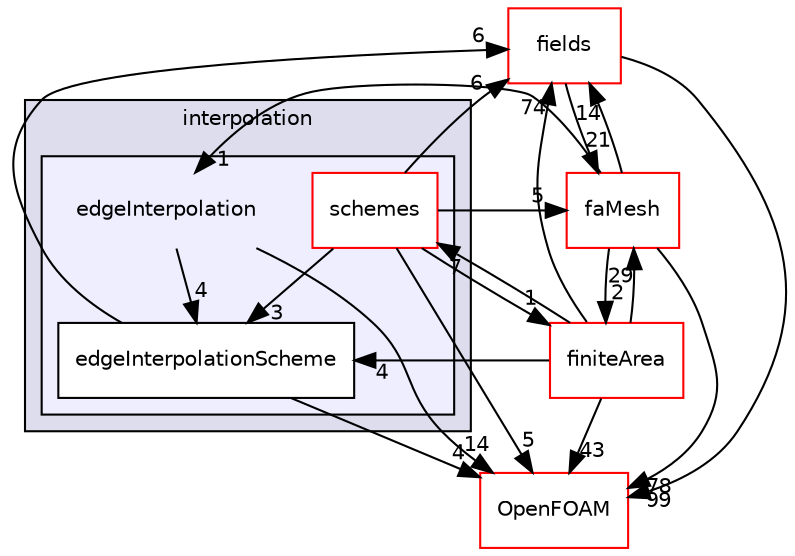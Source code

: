 digraph "src/finiteArea/interpolation/edgeInterpolation" {
  bgcolor=transparent;
  compound=true
  node [ fontsize="10", fontname="Helvetica"];
  edge [ labelfontsize="10", labelfontname="Helvetica"];
  subgraph clusterdir_880b478b7287aa29b2969cd4b71f61be {
    graph [ bgcolor="#ddddee", pencolor="black", label="interpolation" fontname="Helvetica", fontsize="10", URL="dir_880b478b7287aa29b2969cd4b71f61be.html"]
  subgraph clusterdir_d09a07b3e048025a638370dc255ceab7 {
    graph [ bgcolor="#eeeeff", pencolor="black", label="" URL="dir_d09a07b3e048025a638370dc255ceab7.html"];
    dir_d09a07b3e048025a638370dc255ceab7 [shape=plaintext label="edgeInterpolation"];
    dir_7bec7d072ce89f16ba384f78af226990 [shape=box label="edgeInterpolationScheme" color="black" fillcolor="white" style="filled" URL="dir_7bec7d072ce89f16ba384f78af226990.html"];
    dir_c2cbdda9edd3452610b843dc2610651b [shape=box label="schemes" color="red" fillcolor="white" style="filled" URL="dir_c2cbdda9edd3452610b843dc2610651b.html"];
  }
  }
  dir_82c77a639fb8894523e0866635d617d1 [shape=box label="fields" color="red" URL="dir_82c77a639fb8894523e0866635d617d1.html"];
  dir_b48fbfbe364b5d9546b561f47f4221eb [shape=box label="finiteArea" color="red" URL="dir_b48fbfbe364b5d9546b561f47f4221eb.html"];
  dir_c5473ff19b20e6ec4dfe5c310b3778a8 [shape=box label="OpenFOAM" color="red" URL="dir_c5473ff19b20e6ec4dfe5c310b3778a8.html"];
  dir_f14612db68a06d13a87d37d60dc895d5 [shape=box label="faMesh" color="red" URL="dir_f14612db68a06d13a87d37d60dc895d5.html"];
  dir_82c77a639fb8894523e0866635d617d1->dir_c5473ff19b20e6ec4dfe5c310b3778a8 [headlabel="99", labeldistance=1.5 headhref="dir_000734_002151.html"];
  dir_82c77a639fb8894523e0866635d617d1->dir_f14612db68a06d13a87d37d60dc895d5 [headlabel="21", labeldistance=1.5 headhref="dir_000734_000719.html"];
  dir_b48fbfbe364b5d9546b561f47f4221eb->dir_82c77a639fb8894523e0866635d617d1 [headlabel="74", labeldistance=1.5 headhref="dir_000772_000734.html"];
  dir_b48fbfbe364b5d9546b561f47f4221eb->dir_7bec7d072ce89f16ba384f78af226990 [headlabel="4", labeldistance=1.5 headhref="dir_000772_000810.html"];
  dir_b48fbfbe364b5d9546b561f47f4221eb->dir_c5473ff19b20e6ec4dfe5c310b3778a8 [headlabel="43", labeldistance=1.5 headhref="dir_000772_002151.html"];
  dir_b48fbfbe364b5d9546b561f47f4221eb->dir_f14612db68a06d13a87d37d60dc895d5 [headlabel="29", labeldistance=1.5 headhref="dir_000772_000719.html"];
  dir_b48fbfbe364b5d9546b561f47f4221eb->dir_c2cbdda9edd3452610b843dc2610651b [headlabel="7", labeldistance=1.5 headhref="dir_000772_000811.html"];
  dir_7bec7d072ce89f16ba384f78af226990->dir_82c77a639fb8894523e0866635d617d1 [headlabel="6", labeldistance=1.5 headhref="dir_000810_000734.html"];
  dir_7bec7d072ce89f16ba384f78af226990->dir_c5473ff19b20e6ec4dfe5c310b3778a8 [headlabel="4", labeldistance=1.5 headhref="dir_000810_002151.html"];
  dir_d09a07b3e048025a638370dc255ceab7->dir_7bec7d072ce89f16ba384f78af226990 [headlabel="4", labeldistance=1.5 headhref="dir_000809_000810.html"];
  dir_d09a07b3e048025a638370dc255ceab7->dir_c5473ff19b20e6ec4dfe5c310b3778a8 [headlabel="14", labeldistance=1.5 headhref="dir_000809_002151.html"];
  dir_f14612db68a06d13a87d37d60dc895d5->dir_82c77a639fb8894523e0866635d617d1 [headlabel="14", labeldistance=1.5 headhref="dir_000719_000734.html"];
  dir_f14612db68a06d13a87d37d60dc895d5->dir_b48fbfbe364b5d9546b561f47f4221eb [headlabel="2", labeldistance=1.5 headhref="dir_000719_000772.html"];
  dir_f14612db68a06d13a87d37d60dc895d5->dir_c5473ff19b20e6ec4dfe5c310b3778a8 [headlabel="78", labeldistance=1.5 headhref="dir_000719_002151.html"];
  dir_f14612db68a06d13a87d37d60dc895d5->dir_d09a07b3e048025a638370dc255ceab7 [headlabel="1", labeldistance=1.5 headhref="dir_000719_000809.html"];
  dir_c2cbdda9edd3452610b843dc2610651b->dir_82c77a639fb8894523e0866635d617d1 [headlabel="6", labeldistance=1.5 headhref="dir_000811_000734.html"];
  dir_c2cbdda9edd3452610b843dc2610651b->dir_b48fbfbe364b5d9546b561f47f4221eb [headlabel="1", labeldistance=1.5 headhref="dir_000811_000772.html"];
  dir_c2cbdda9edd3452610b843dc2610651b->dir_7bec7d072ce89f16ba384f78af226990 [headlabel="3", labeldistance=1.5 headhref="dir_000811_000810.html"];
  dir_c2cbdda9edd3452610b843dc2610651b->dir_c5473ff19b20e6ec4dfe5c310b3778a8 [headlabel="5", labeldistance=1.5 headhref="dir_000811_002151.html"];
  dir_c2cbdda9edd3452610b843dc2610651b->dir_f14612db68a06d13a87d37d60dc895d5 [headlabel="5", labeldistance=1.5 headhref="dir_000811_000719.html"];
}
